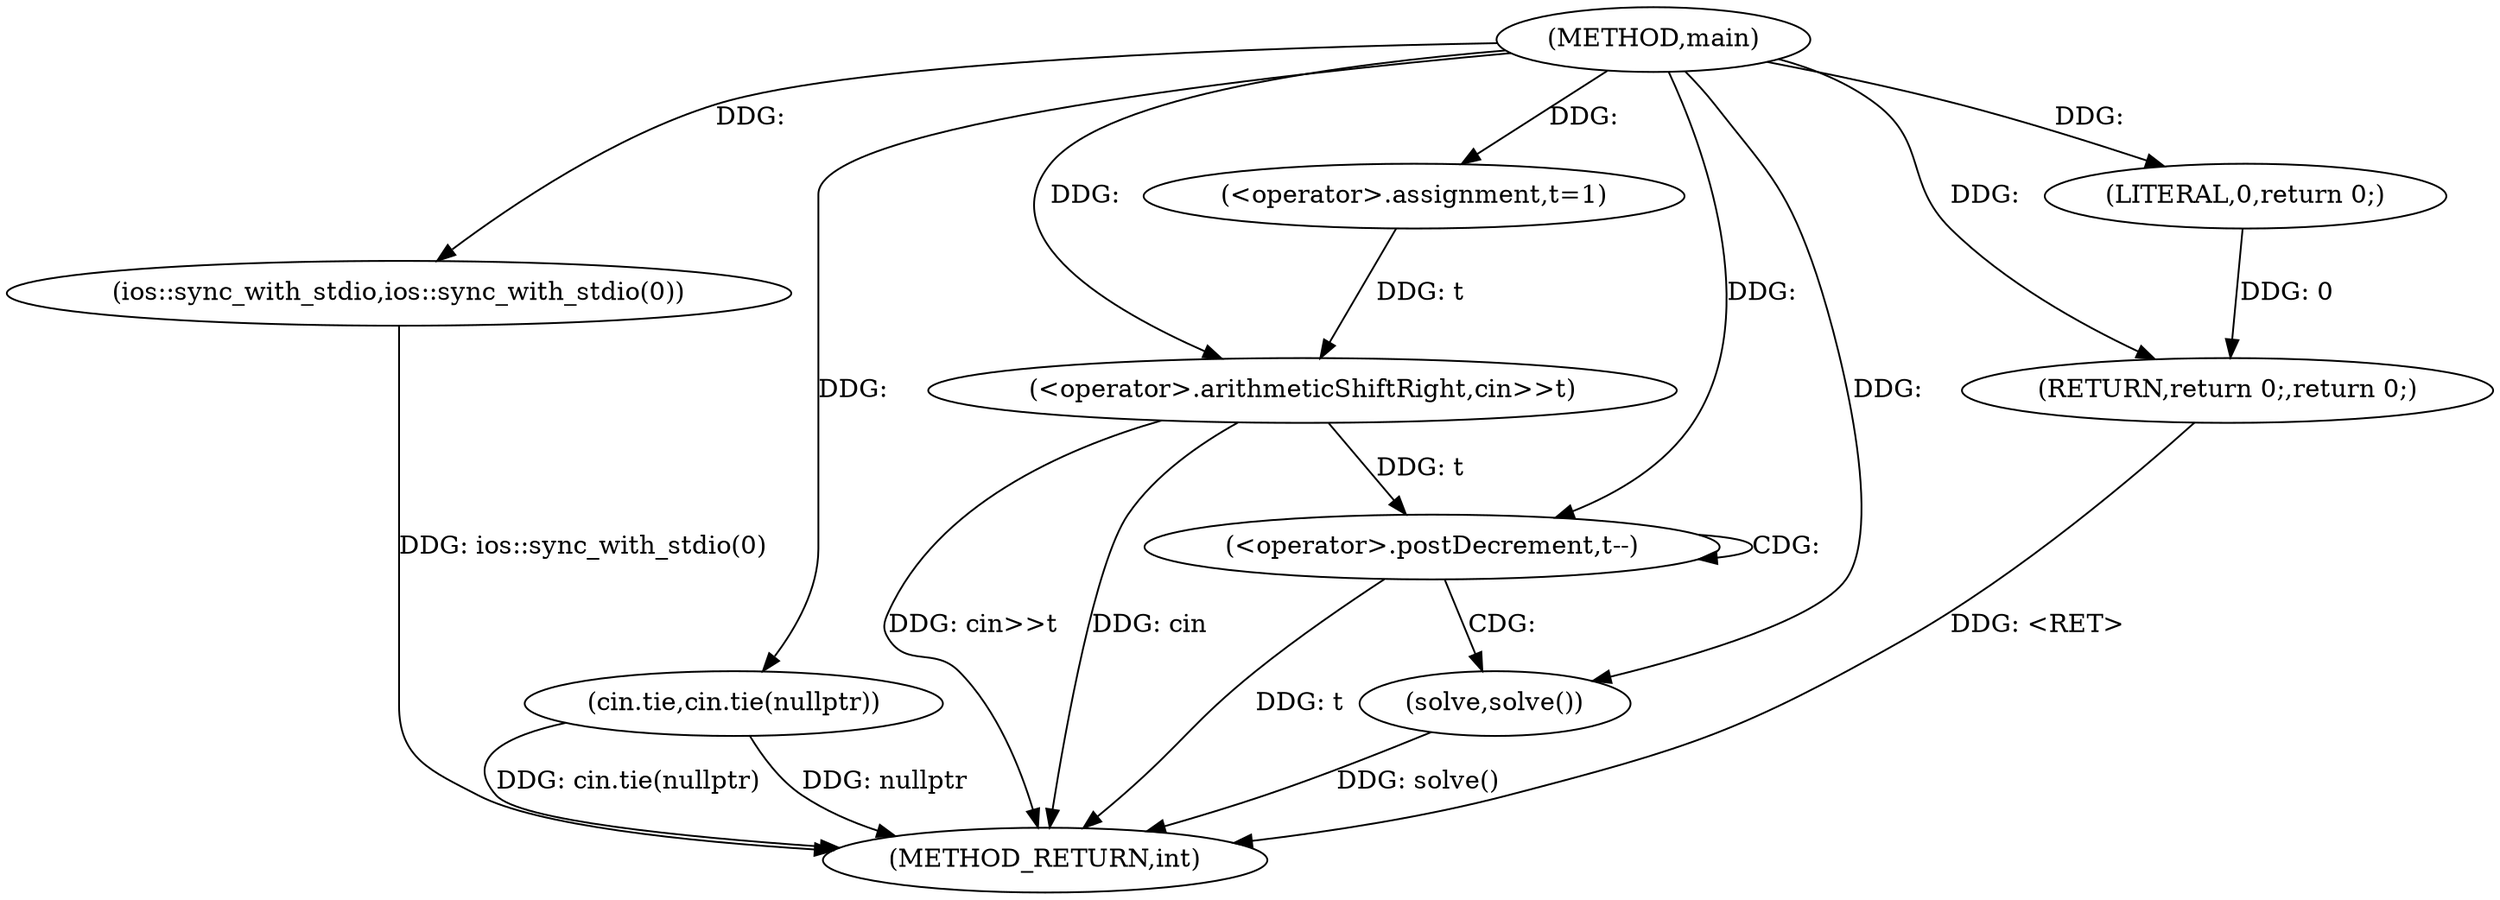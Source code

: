 digraph "main" {  
"1000104" [label = "(METHOD,main)" ]
"1000123" [label = "(METHOD_RETURN,int)" ]
"1000106" [label = "(ios::sync_with_stdio,ios::sync_with_stdio(0))" ]
"1000108" [label = "(cin.tie,cin.tie(nullptr))" ]
"1000111" [label = "(<operator>.assignment,t=1)" ]
"1000114" [label = "(<operator>.arithmeticShiftRight,cin>>t)" ]
"1000121" [label = "(RETURN,return 0;,return 0;)" ]
"1000118" [label = "(<operator>.postDecrement,t--)" ]
"1000120" [label = "(solve,solve())" ]
"1000122" [label = "(LITERAL,0,return 0;)" ]
  "1000121" -> "1000123"  [ label = "DDG: <RET>"] 
  "1000106" -> "1000123"  [ label = "DDG: ios::sync_with_stdio(0)"] 
  "1000108" -> "1000123"  [ label = "DDG: cin.tie(nullptr)"] 
  "1000114" -> "1000123"  [ label = "DDG: cin>>t"] 
  "1000118" -> "1000123"  [ label = "DDG: t"] 
  "1000120" -> "1000123"  [ label = "DDG: solve()"] 
  "1000108" -> "1000123"  [ label = "DDG: nullptr"] 
  "1000114" -> "1000123"  [ label = "DDG: cin"] 
  "1000104" -> "1000111"  [ label = "DDG: "] 
  "1000122" -> "1000121"  [ label = "DDG: 0"] 
  "1000104" -> "1000121"  [ label = "DDG: "] 
  "1000104" -> "1000106"  [ label = "DDG: "] 
  "1000104" -> "1000108"  [ label = "DDG: "] 
  "1000104" -> "1000114"  [ label = "DDG: "] 
  "1000111" -> "1000114"  [ label = "DDG: t"] 
  "1000104" -> "1000120"  [ label = "DDG: "] 
  "1000104" -> "1000122"  [ label = "DDG: "] 
  "1000114" -> "1000118"  [ label = "DDG: t"] 
  "1000104" -> "1000118"  [ label = "DDG: "] 
  "1000118" -> "1000120"  [ label = "CDG: "] 
  "1000118" -> "1000118"  [ label = "CDG: "] 
}
